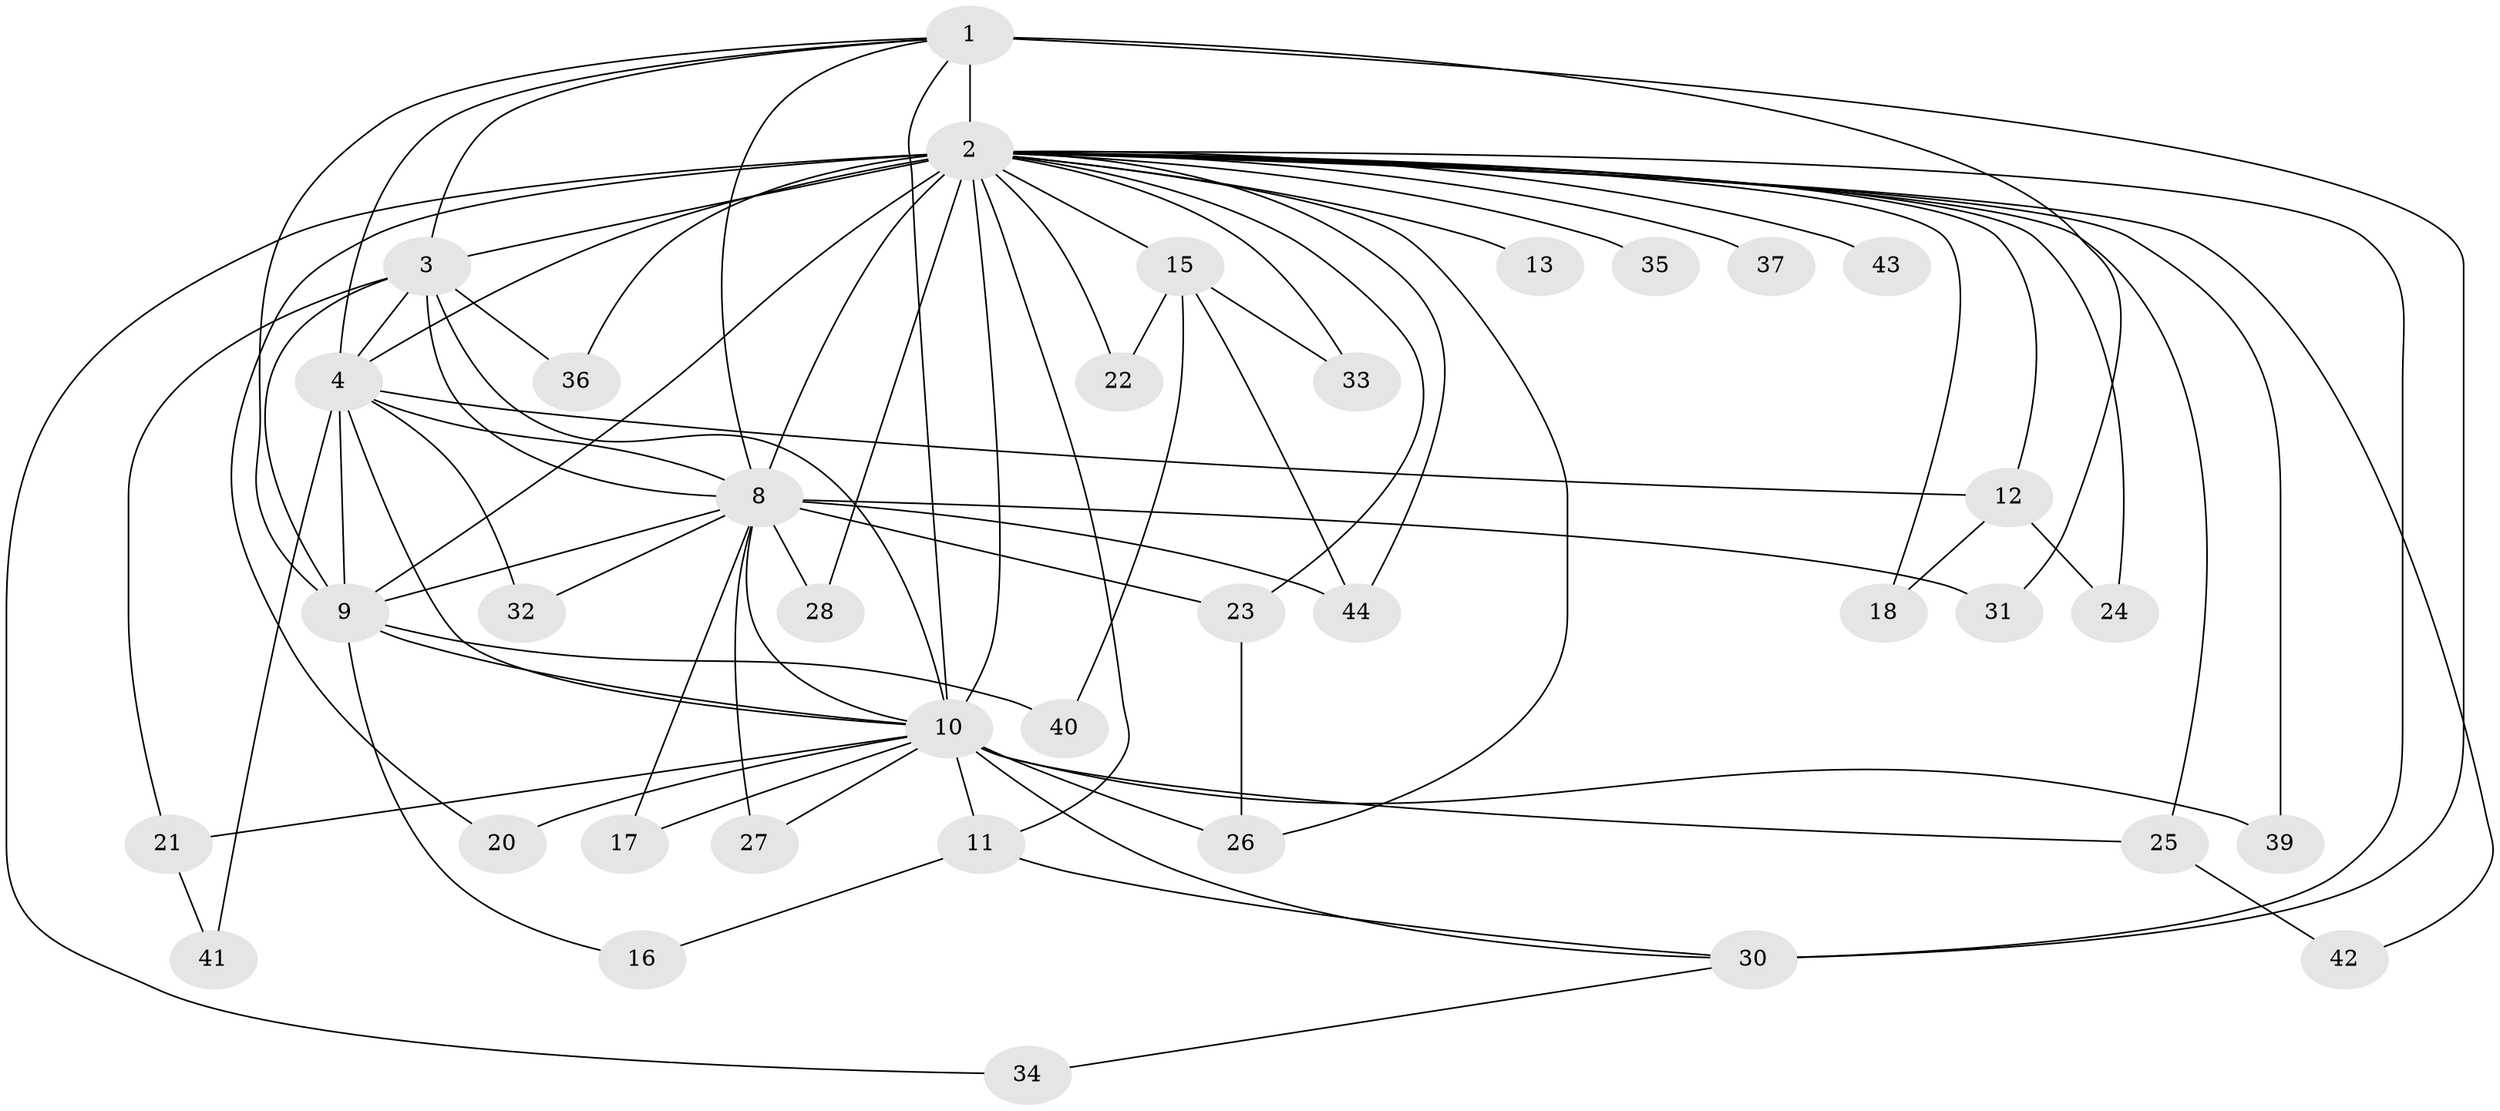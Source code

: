 // original degree distribution, {13: 0.018867924528301886, 16: 0.018867924528301886, 12: 0.05660377358490566, 15: 0.03773584905660377, 21: 0.018867924528301886, 18: 0.03773584905660377, 4: 0.07547169811320754, 2: 0.5283018867924528, 6: 0.018867924528301886, 3: 0.16981132075471697, 5: 0.018867924528301886}
// Generated by graph-tools (version 1.1) at 2025/17/03/04/25 18:17:56]
// undirected, 37 vertices, 80 edges
graph export_dot {
graph [start="1"]
  node [color=gray90,style=filled];
  1;
  2 [super="+46+5+6+7"];
  3;
  4;
  8 [super="+38"];
  9;
  10;
  11;
  12;
  13;
  15;
  16;
  17;
  18 [super="+50"];
  20;
  21;
  22;
  23;
  24 [super="+48"];
  25;
  26;
  27;
  28;
  30 [super="+47+49"];
  31;
  32;
  33;
  34;
  35;
  36;
  37;
  39;
  40;
  41;
  42;
  43;
  44;
  1 -- 2 [weight=5];
  1 -- 3;
  1 -- 4;
  1 -- 8 [weight=2];
  1 -- 9;
  1 -- 10;
  1 -- 30;
  1 -- 31;
  2 -- 3 [weight=5];
  2 -- 4 [weight=4];
  2 -- 8 [weight=5];
  2 -- 9 [weight=5];
  2 -- 10 [weight=4];
  2 -- 12;
  2 -- 13 [weight=2];
  2 -- 18 [weight=2];
  2 -- 37 [weight=2];
  2 -- 39;
  2 -- 30 [weight=2];
  2 -- 15 [weight=2];
  2 -- 20;
  2 -- 22;
  2 -- 24 [weight=2];
  2 -- 33;
  2 -- 34;
  2 -- 35 [weight=2];
  2 -- 36;
  2 -- 11;
  2 -- 43 [weight=2];
  2 -- 25;
  2 -- 23;
  2 -- 26;
  2 -- 28;
  2 -- 42;
  2 -- 44;
  3 -- 4;
  3 -- 8;
  3 -- 9;
  3 -- 10;
  3 -- 21;
  3 -- 36;
  4 -- 8;
  4 -- 9;
  4 -- 10;
  4 -- 12;
  4 -- 32;
  4 -- 41;
  8 -- 9;
  8 -- 10;
  8 -- 17;
  8 -- 23;
  8 -- 27;
  8 -- 28;
  8 -- 31;
  8 -- 32;
  8 -- 44;
  9 -- 10;
  9 -- 16;
  9 -- 40;
  10 -- 11;
  10 -- 17;
  10 -- 20;
  10 -- 21;
  10 -- 25;
  10 -- 26;
  10 -- 27;
  10 -- 39;
  10 -- 30;
  11 -- 16;
  11 -- 30;
  12 -- 24;
  12 -- 18;
  15 -- 22;
  15 -- 33;
  15 -- 40;
  15 -- 44;
  21 -- 41;
  23 -- 26;
  25 -- 42;
  30 -- 34;
}
